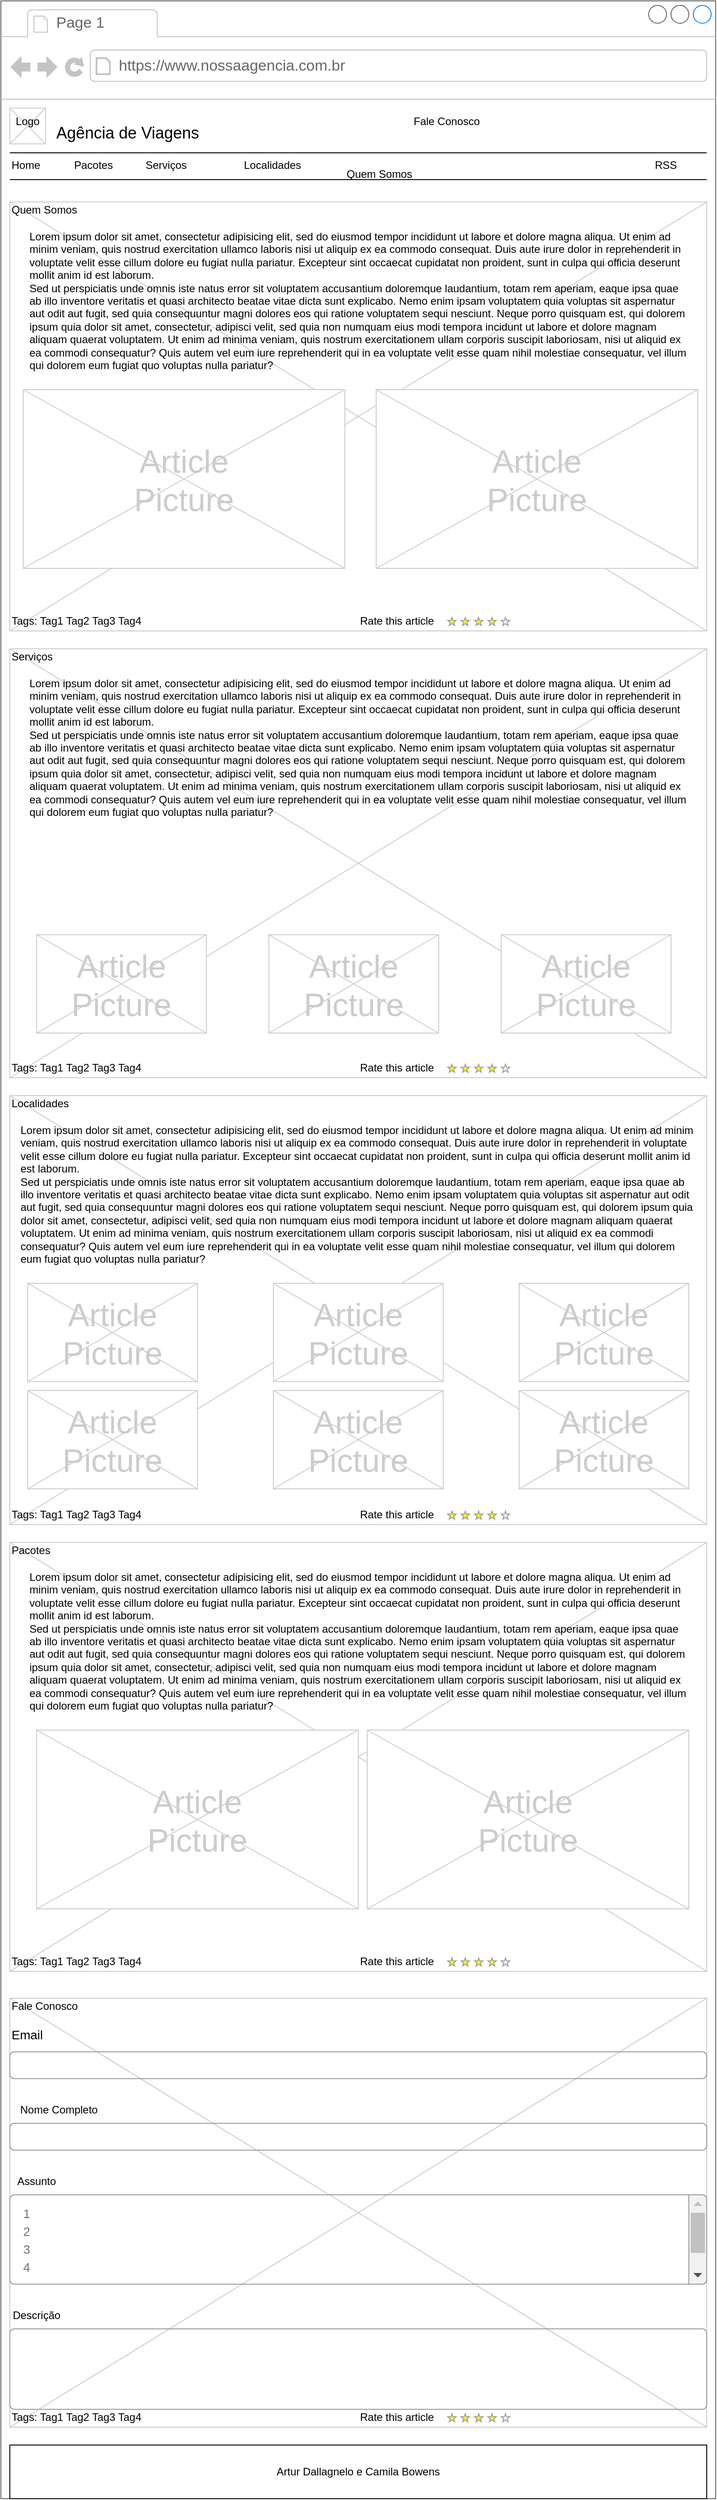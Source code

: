 <mxfile version="13.1.1" type="device"><diagram name="Page-1" id="f1b7ffb7-ca1e-a977-7cf5-a751b3c06c05"><mxGraphModel dx="1021" dy="1698" grid="1" gridSize="10" guides="1" tooltips="1" connect="1" arrows="1" fold="1" page="1" pageScale="1" pageWidth="826" pageHeight="1169" background="#ffffff" math="0" shadow="0"><root><mxCell id="0"/><mxCell id="1" parent="0"/><mxCell id="TnCzA3FgVBJkRI9_HnAj-66" value="" style="strokeWidth=1;shadow=0;dashed=0;align=center;html=1;shape=mxgraph.mockup.containers.browserWindow;rSize=0;strokeColor=#666666;strokeColor2=#008cff;strokeColor3=#c4c4c4;mainText=,;recursiveResize=0;" vertex="1" parent="1"><mxGeometry x="70" y="-1110" width="800" height="2795" as="geometry"/></mxCell><mxCell id="TnCzA3FgVBJkRI9_HnAj-67" value="Page 1" style="strokeWidth=1;shadow=0;dashed=0;align=center;html=1;shape=mxgraph.mockup.containers.anchor;fontSize=17;fontColor=#666666;align=left;" vertex="1" parent="TnCzA3FgVBJkRI9_HnAj-66"><mxGeometry x="60" y="12" width="110" height="26" as="geometry"/></mxCell><mxCell id="TnCzA3FgVBJkRI9_HnAj-68" value="https://www.nossaagencia.com.br" style="strokeWidth=1;shadow=0;dashed=0;align=center;html=1;shape=mxgraph.mockup.containers.anchor;rSize=0;fontSize=17;fontColor=#666666;align=left;" vertex="1" parent="TnCzA3FgVBJkRI9_HnAj-66"><mxGeometry x="130" y="60" width="250" height="26" as="geometry"/></mxCell><mxCell id="TnCzA3FgVBJkRI9_HnAj-69" value="" style="verticalLabelPosition=bottom;verticalAlign=top;strokeWidth=1;shape=mxgraph.mockup.graphics.iconGrid;strokeColor=#CCCCCC;gridSize=1,1;" vertex="1" parent="TnCzA3FgVBJkRI9_HnAj-66"><mxGeometry x="10" y="225" width="780" height="480" as="geometry"/></mxCell><mxCell id="TnCzA3FgVBJkRI9_HnAj-70" value="Agência de Viagens" style="text;spacingTop=-5;fontSize=18;fontStyle=0" vertex="1" parent="TnCzA3FgVBJkRI9_HnAj-66"><mxGeometry x="60" y="135" width="230" height="20" as="geometry"/></mxCell><mxCell id="TnCzA3FgVBJkRI9_HnAj-71" value="" style="line;strokeWidth=1" vertex="1" parent="TnCzA3FgVBJkRI9_HnAj-66"><mxGeometry x="10" y="165" width="780" height="10" as="geometry"/></mxCell><mxCell id="TnCzA3FgVBJkRI9_HnAj-72" value="" style="line;strokeWidth=1" vertex="1" parent="TnCzA3FgVBJkRI9_HnAj-66"><mxGeometry x="10" y="195" width="780" height="10" as="geometry"/></mxCell><mxCell id="TnCzA3FgVBJkRI9_HnAj-73" value="Home" style="text;spacingTop=-5;" vertex="1" parent="TnCzA3FgVBJkRI9_HnAj-66"><mxGeometry x="10" y="175.0" width="30" height="20" as="geometry"/></mxCell><mxCell id="TnCzA3FgVBJkRI9_HnAj-74" value="Quem Somos" style="text;spacingTop=-5;" vertex="1" parent="TnCzA3FgVBJkRI9_HnAj-66"><mxGeometry x="385.0" y="185.0" width="30" height="20" as="geometry"/></mxCell><mxCell id="TnCzA3FgVBJkRI9_HnAj-75" value="Serviços" style="text;spacingTop=-5;" vertex="1" parent="TnCzA3FgVBJkRI9_HnAj-66"><mxGeometry x="160.0" y="175.0" width="30" height="20" as="geometry"/></mxCell><mxCell id="TnCzA3FgVBJkRI9_HnAj-76" value="Localidades" style="text;spacingTop=-5;" vertex="1" parent="TnCzA3FgVBJkRI9_HnAj-66"><mxGeometry x="270.0" y="175.0" width="30" height="20" as="geometry"/></mxCell><mxCell id="TnCzA3FgVBJkRI9_HnAj-77" value="Pacotes" style="text;spacingTop=-5;" vertex="1" parent="TnCzA3FgVBJkRI9_HnAj-66"><mxGeometry x="80.0" y="175.0" width="30" height="20" as="geometry"/></mxCell><mxCell id="TnCzA3FgVBJkRI9_HnAj-78" value="Fale Conosco" style="text;spacingTop=-5;" vertex="1" parent="TnCzA3FgVBJkRI9_HnAj-66"><mxGeometry x="460.0" y="126.0" width="30" height="20" as="geometry"/></mxCell><mxCell id="TnCzA3FgVBJkRI9_HnAj-79" value="Quem Somos" style="text;spacingTop=-5;" vertex="1" parent="TnCzA3FgVBJkRI9_HnAj-66"><mxGeometry x="10" y="225" width="30" height="20" as="geometry"/></mxCell><mxCell id="TnCzA3FgVBJkRI9_HnAj-80" value="Lorem ipsum dolor sit amet, consectetur adipisicing elit, sed do eiusmod tempor incididunt ut labore et dolore magna aliqua. Ut enim ad minim veniam, quis nostrud exercitation ullamco laboris nisi ut aliquip ex ea commodo consequat. Duis aute irure dolor in reprehenderit in voluptate velit esse cillum dolore eu fugiat nulla pariatur. Excepteur sint occaecat cupidatat non proident, sunt in culpa qui officia deserunt mollit anim id est laborum.&#10;Sed ut perspiciatis unde omnis iste natus error sit voluptatem accusantium doloremque laudantium, totam rem aperiam, eaque ipsa quae ab illo inventore veritatis et quasi architecto beatae vitae dicta sunt explicabo. Nemo enim ipsam voluptatem quia voluptas sit aspernatur aut odit aut fugit, sed quia consequuntur magni dolores eos qui ratione voluptatem sequi nesciunt. Neque porro quisquam est, qui dolorem ipsum quia dolor sit amet, consectetur, adipisci velit, sed quia non numquam eius modi tempora incidunt ut labore et dolore magnam aliquam quaerat voluptatem. Ut enim ad minima veniam, quis nostrum exercitationem ullam corporis suscipit laboriosam, nisi ut aliquid ex ea commodi consequatur? Quis autem vel eum iure reprehenderit qui in ea voluptate velit esse quam nihil molestiae consequatur, vel illum qui dolorem eum fugiat quo voluptas nulla pariatur?" style="text;spacingTop=-5;whiteSpace=wrap;align=left" vertex="1" parent="TnCzA3FgVBJkRI9_HnAj-66"><mxGeometry x="30" y="255" width="740" height="250" as="geometry"/></mxCell><mxCell id="TnCzA3FgVBJkRI9_HnAj-81" value="RSS" style="text;spacingTop=-5;" vertex="1" parent="TnCzA3FgVBJkRI9_HnAj-66"><mxGeometry x="730" y="175.0" width="30" height="20" as="geometry"/></mxCell><mxCell id="TnCzA3FgVBJkRI9_HnAj-82" value="" style="verticalLabelPosition=bottom;verticalAlign=top;strokeWidth=1;shape=mxgraph.mockup.graphics.iconGrid;strokeColor=#CCCCCC;gridSize=1,1;" vertex="1" parent="TnCzA3FgVBJkRI9_HnAj-66"><mxGeometry x="10" y="120" width="40" height="40" as="geometry"/></mxCell><mxCell id="TnCzA3FgVBJkRI9_HnAj-83" value="Logo&#10;" style="text;spacingTop=-5;align=center" vertex="1" parent="TnCzA3FgVBJkRI9_HnAj-66"><mxGeometry x="10" y="126" width="40" height="40" as="geometry"/></mxCell><mxCell id="TnCzA3FgVBJkRI9_HnAj-84" value="" style="verticalLabelPosition=bottom;verticalAlign=top;strokeWidth=1;shape=mxgraph.mockup.graphics.iconGrid;strokeColor=#CCCCCC;gridSize=1,1;" vertex="1" parent="TnCzA3FgVBJkRI9_HnAj-66"><mxGeometry x="25" y="435" width="360" height="200" as="geometry"/></mxCell><mxCell id="TnCzA3FgVBJkRI9_HnAj-85" value="Article&#10;Picture" style="text;spacingTop=-5;align=center;verticalAlign=middle;fontSize=36;fontColor=#CCCCCC" vertex="1" parent="TnCzA3FgVBJkRI9_HnAj-66"><mxGeometry x="25" y="435" width="360" height="200" as="geometry"/></mxCell><mxCell id="TnCzA3FgVBJkRI9_HnAj-86" value="" style="verticalLabelPosition=bottom;verticalAlign=top;strokeWidth=1;shape=mxgraph.mockup.graphics.iconGrid;strokeColor=#CCCCCC;gridSize=1,1;" vertex="1" parent="TnCzA3FgVBJkRI9_HnAj-66"><mxGeometry x="10" y="725" width="780" height="480" as="geometry"/></mxCell><mxCell id="TnCzA3FgVBJkRI9_HnAj-87" value="Serviços" style="text;spacingTop=-5;" vertex="1" parent="TnCzA3FgVBJkRI9_HnAj-66"><mxGeometry x="10" y="725" width="30" height="20" as="geometry"/></mxCell><mxCell id="TnCzA3FgVBJkRI9_HnAj-88" value="Lorem ipsum dolor sit amet, consectetur adipisicing elit, sed do eiusmod tempor incididunt ut labore et dolore magna aliqua. Ut enim ad minim veniam, quis nostrud exercitation ullamco laboris nisi ut aliquip ex ea commodo consequat. Duis aute irure dolor in reprehenderit in voluptate velit esse cillum dolore eu fugiat nulla pariatur. Excepteur sint occaecat cupidatat non proident, sunt in culpa qui officia deserunt mollit anim id est laborum.&#10;Sed ut perspiciatis unde omnis iste natus error sit voluptatem accusantium doloremque laudantium, totam rem aperiam, eaque ipsa quae ab illo inventore veritatis et quasi architecto beatae vitae dicta sunt explicabo. Nemo enim ipsam voluptatem quia voluptas sit aspernatur aut odit aut fugit, sed quia consequuntur magni dolores eos qui ratione voluptatem sequi nesciunt. Neque porro quisquam est, qui dolorem ipsum quia dolor sit amet, consectetur, adipisci velit, sed quia non numquam eius modi tempora incidunt ut labore et dolore magnam aliquam quaerat voluptatem. Ut enim ad minima veniam, quis nostrum exercitationem ullam corporis suscipit laboriosam, nisi ut aliquid ex ea commodi consequatur? Quis autem vel eum iure reprehenderit qui in ea voluptate velit esse quam nihil molestiae consequatur, vel illum qui dolorem eum fugiat quo voluptas nulla pariatur?" style="text;spacingTop=-5;whiteSpace=wrap;align=left" vertex="1" parent="TnCzA3FgVBJkRI9_HnAj-66"><mxGeometry x="30" y="755" width="740" height="250" as="geometry"/></mxCell><mxCell id="TnCzA3FgVBJkRI9_HnAj-89" value="" style="verticalLabelPosition=bottom;verticalAlign=top;strokeWidth=1;shape=mxgraph.mockup.graphics.iconGrid;strokeColor=#CCCCCC;gridSize=1,1;" vertex="1" parent="TnCzA3FgVBJkRI9_HnAj-66"><mxGeometry x="10" y="1225" width="780" height="480" as="geometry"/></mxCell><mxCell id="TnCzA3FgVBJkRI9_HnAj-90" value="Localidades" style="text;spacingTop=-5;" vertex="1" parent="TnCzA3FgVBJkRI9_HnAj-66"><mxGeometry x="10" y="1225" width="30" height="20" as="geometry"/></mxCell><mxCell id="TnCzA3FgVBJkRI9_HnAj-91" value="Lorem ipsum dolor sit amet, consectetur adipisicing elit, sed do eiusmod tempor incididunt ut labore et dolore magna aliqua. Ut enim ad minim veniam, quis nostrud exercitation ullamco laboris nisi ut aliquip ex ea commodo consequat. Duis aute irure dolor in reprehenderit in voluptate velit esse cillum dolore eu fugiat nulla pariatur. Excepteur sint occaecat cupidatat non proident, sunt in culpa qui officia deserunt mollit anim id est laborum.&#10;Sed ut perspiciatis unde omnis iste natus error sit voluptatem accusantium doloremque laudantium, totam rem aperiam, eaque ipsa quae ab illo inventore veritatis et quasi architecto beatae vitae dicta sunt explicabo. Nemo enim ipsam voluptatem quia voluptas sit aspernatur aut odit aut fugit, sed quia consequuntur magni dolores eos qui ratione voluptatem sequi nesciunt. Neque porro quisquam est, qui dolorem ipsum quia dolor sit amet, consectetur, adipisci velit, sed quia non numquam eius modi tempora incidunt ut labore et dolore magnam aliquam quaerat voluptatem. Ut enim ad minima veniam, quis nostrum exercitationem ullam corporis suscipit laboriosam, nisi ut aliquid ex ea commodi consequatur? Quis autem vel eum iure reprehenderit qui in ea voluptate velit esse quam nihil molestiae consequatur, vel illum qui dolorem eum fugiat quo voluptas nulla pariatur?" style="text;spacingTop=-5;whiteSpace=wrap;align=left" vertex="1" parent="TnCzA3FgVBJkRI9_HnAj-66"><mxGeometry x="20" y="1255" width="760" height="250" as="geometry"/></mxCell><mxCell id="TnCzA3FgVBJkRI9_HnAj-92" value="" style="verticalLabelPosition=bottom;verticalAlign=top;strokeWidth=1;shape=mxgraph.mockup.misc.rating;strokeColor=#999999;fillColor=#ffff00;emptyFillColor=#ffffff;grade=4;ratingScale=5;ratingStyle=star;" vertex="1" parent="TnCzA3FgVBJkRI9_HnAj-66"><mxGeometry x="500" y="690.0" width="77.5" height="10" as="geometry"/></mxCell><mxCell id="TnCzA3FgVBJkRI9_HnAj-93" value="Rate this article" style="text;spacingTop=-5;" vertex="1" parent="TnCzA3FgVBJkRI9_HnAj-66"><mxGeometry x="400.0" y="685.0" width="30" height="20" as="geometry"/></mxCell><mxCell id="TnCzA3FgVBJkRI9_HnAj-94" value="" style="verticalLabelPosition=bottom;verticalAlign=top;strokeWidth=1;shape=mxgraph.mockup.misc.rating;strokeColor=#999999;fillColor=#ffff00;emptyFillColor=#ffffff;grade=4;ratingScale=5;ratingStyle=star;" vertex="1" parent="TnCzA3FgVBJkRI9_HnAj-66"><mxGeometry x="500" y="1190" width="77.5" height="10" as="geometry"/></mxCell><mxCell id="TnCzA3FgVBJkRI9_HnAj-95" value="Rate this article" style="text;spacingTop=-5;" vertex="1" parent="TnCzA3FgVBJkRI9_HnAj-66"><mxGeometry x="400.0" y="1185" width="30" height="20" as="geometry"/></mxCell><mxCell id="TnCzA3FgVBJkRI9_HnAj-96" value="" style="verticalLabelPosition=bottom;verticalAlign=top;strokeWidth=1;shape=mxgraph.mockup.misc.rating;strokeColor=#999999;fillColor=#ffff00;emptyFillColor=#ffffff;grade=4;ratingScale=5;ratingStyle=star;" vertex="1" parent="TnCzA3FgVBJkRI9_HnAj-66"><mxGeometry x="500.0" y="1690.0" width="77.5" height="10" as="geometry"/></mxCell><mxCell id="TnCzA3FgVBJkRI9_HnAj-97" value="Rate this article" style="text;spacingTop=-5;" vertex="1" parent="TnCzA3FgVBJkRI9_HnAj-66"><mxGeometry x="400.0" y="1685.0" width="30" height="20" as="geometry"/></mxCell><mxCell id="TnCzA3FgVBJkRI9_HnAj-98" value="Tags: Tag1 Tag2 Tag3 Tag4" style="text;spacingTop=-5;" vertex="1" parent="TnCzA3FgVBJkRI9_HnAj-66"><mxGeometry x="10" y="685.0" width="210" height="20" as="geometry"/></mxCell><mxCell id="TnCzA3FgVBJkRI9_HnAj-99" value="Tags: Tag1 Tag2 Tag3 Tag4" style="text;spacingTop=-5;" vertex="1" parent="TnCzA3FgVBJkRI9_HnAj-66"><mxGeometry x="10" y="1185" width="210" height="20" as="geometry"/></mxCell><mxCell id="TnCzA3FgVBJkRI9_HnAj-100" value="Tags: Tag1 Tag2 Tag3 Tag4" style="text;spacingTop=-5;" vertex="1" parent="TnCzA3FgVBJkRI9_HnAj-66"><mxGeometry x="10" y="1685.0" width="210" height="20" as="geometry"/></mxCell><mxCell id="TnCzA3FgVBJkRI9_HnAj-101" value="" style="verticalLabelPosition=bottom;verticalAlign=top;strokeWidth=1;shape=mxgraph.mockup.graphics.iconGrid;strokeColor=#CCCCCC;gridSize=1,1;" vertex="1" parent="TnCzA3FgVBJkRI9_HnAj-66"><mxGeometry x="10" y="1725" width="780" height="480" as="geometry"/></mxCell><mxCell id="TnCzA3FgVBJkRI9_HnAj-102" value="Pacotes" style="text;spacingTop=-5;" vertex="1" parent="TnCzA3FgVBJkRI9_HnAj-66"><mxGeometry x="10" y="1725" width="30" height="20" as="geometry"/></mxCell><mxCell id="TnCzA3FgVBJkRI9_HnAj-103" value="Lorem ipsum dolor sit amet, consectetur adipisicing elit, sed do eiusmod tempor incididunt ut labore et dolore magna aliqua. Ut enim ad minim veniam, quis nostrud exercitation ullamco laboris nisi ut aliquip ex ea commodo consequat. Duis aute irure dolor in reprehenderit in voluptate velit esse cillum dolore eu fugiat nulla pariatur. Excepteur sint occaecat cupidatat non proident, sunt in culpa qui officia deserunt mollit anim id est laborum.&#10;Sed ut perspiciatis unde omnis iste natus error sit voluptatem accusantium doloremque laudantium, totam rem aperiam, eaque ipsa quae ab illo inventore veritatis et quasi architecto beatae vitae dicta sunt explicabo. Nemo enim ipsam voluptatem quia voluptas sit aspernatur aut odit aut fugit, sed quia consequuntur magni dolores eos qui ratione voluptatem sequi nesciunt. Neque porro quisquam est, qui dolorem ipsum quia dolor sit amet, consectetur, adipisci velit, sed quia non numquam eius modi tempora incidunt ut labore et dolore magnam aliquam quaerat voluptatem. Ut enim ad minima veniam, quis nostrum exercitationem ullam corporis suscipit laboriosam, nisi ut aliquid ex ea commodi consequatur? Quis autem vel eum iure reprehenderit qui in ea voluptate velit esse quam nihil molestiae consequatur, vel illum qui dolorem eum fugiat quo voluptas nulla pariatur?" style="text;spacingTop=-5;whiteSpace=wrap;align=left" vertex="1" parent="TnCzA3FgVBJkRI9_HnAj-66"><mxGeometry x="30" y="1755" width="740" height="250" as="geometry"/></mxCell><mxCell id="TnCzA3FgVBJkRI9_HnAj-104" value="" style="verticalLabelPosition=bottom;verticalAlign=top;strokeWidth=1;shape=mxgraph.mockup.graphics.iconGrid;strokeColor=#CCCCCC;gridSize=1,1;" vertex="1" parent="TnCzA3FgVBJkRI9_HnAj-66"><mxGeometry x="40" y="1935" width="360" height="200" as="geometry"/></mxCell><mxCell id="TnCzA3FgVBJkRI9_HnAj-105" value="Article&#10;Picture" style="text;spacingTop=-5;align=center;verticalAlign=middle;fontSize=36;fontColor=#CCCCCC" vertex="1" parent="TnCzA3FgVBJkRI9_HnAj-66"><mxGeometry x="40" y="1935" width="360" height="200" as="geometry"/></mxCell><mxCell id="TnCzA3FgVBJkRI9_HnAj-106" value="" style="verticalLabelPosition=bottom;verticalAlign=top;strokeWidth=1;shape=mxgraph.mockup.misc.rating;strokeColor=#999999;fillColor=#ffff00;emptyFillColor=#ffffff;grade=4;ratingScale=5;ratingStyle=star;" vertex="1" parent="TnCzA3FgVBJkRI9_HnAj-66"><mxGeometry x="500.0" y="2190" width="77.5" height="10" as="geometry"/></mxCell><mxCell id="TnCzA3FgVBJkRI9_HnAj-107" value="Rate this article" style="text;spacingTop=-5;" vertex="1" parent="TnCzA3FgVBJkRI9_HnAj-66"><mxGeometry x="400.0" y="2185" width="30" height="20" as="geometry"/></mxCell><mxCell id="TnCzA3FgVBJkRI9_HnAj-108" value="Tags: Tag1 Tag2 Tag3 Tag4" style="text;spacingTop=-5;" vertex="1" parent="TnCzA3FgVBJkRI9_HnAj-66"><mxGeometry x="10" y="2185" width="210" height="20" as="geometry"/></mxCell><mxCell id="TnCzA3FgVBJkRI9_HnAj-109" value="" style="verticalLabelPosition=bottom;verticalAlign=top;strokeWidth=1;shape=mxgraph.mockup.graphics.iconGrid;strokeColor=#CCCCCC;gridSize=1,1;" vertex="1" parent="TnCzA3FgVBJkRI9_HnAj-66"><mxGeometry x="10" y="2235" width="780" height="480" as="geometry"/></mxCell><mxCell id="TnCzA3FgVBJkRI9_HnAj-110" value="Fale Conosco" style="text;spacingTop=-5;" vertex="1" parent="TnCzA3FgVBJkRI9_HnAj-66"><mxGeometry x="10" y="2235" width="30" height="20" as="geometry"/></mxCell><mxCell id="TnCzA3FgVBJkRI9_HnAj-111" value="" style="verticalLabelPosition=bottom;verticalAlign=top;strokeWidth=1;shape=mxgraph.mockup.misc.rating;strokeColor=#999999;fillColor=#ffff00;emptyFillColor=#ffffff;grade=4;ratingScale=5;ratingStyle=star;" vertex="1" parent="TnCzA3FgVBJkRI9_HnAj-66"><mxGeometry x="500.0" y="2700" width="77.5" height="10" as="geometry"/></mxCell><mxCell id="TnCzA3FgVBJkRI9_HnAj-112" value="Rate this article" style="text;spacingTop=-5;" vertex="1" parent="TnCzA3FgVBJkRI9_HnAj-66"><mxGeometry x="400.0" y="2695" width="30" height="20" as="geometry"/></mxCell><mxCell id="TnCzA3FgVBJkRI9_HnAj-113" value="Tags: Tag1 Tag2 Tag3 Tag4" style="text;spacingTop=-5;" vertex="1" parent="TnCzA3FgVBJkRI9_HnAj-66"><mxGeometry x="10" y="2695" width="210" height="20" as="geometry"/></mxCell><mxCell id="TnCzA3FgVBJkRI9_HnAj-114" value="" style="verticalLabelPosition=bottom;verticalAlign=top;strokeWidth=1;shape=mxgraph.mockup.graphics.iconGrid;strokeColor=#CCCCCC;gridSize=1,1;" vertex="1" parent="TnCzA3FgVBJkRI9_HnAj-66"><mxGeometry x="420" y="435" width="360" height="200" as="geometry"/></mxCell><mxCell id="TnCzA3FgVBJkRI9_HnAj-115" value="Article&#10;Picture" style="text;spacingTop=-5;align=center;verticalAlign=middle;fontSize=36;fontColor=#CCCCCC" vertex="1" parent="TnCzA3FgVBJkRI9_HnAj-66"><mxGeometry x="420" y="435" width="360" height="200" as="geometry"/></mxCell><mxCell id="TnCzA3FgVBJkRI9_HnAj-116" value="" style="verticalLabelPosition=bottom;verticalAlign=top;strokeWidth=1;shape=mxgraph.mockup.graphics.iconGrid;strokeColor=#CCCCCC;gridSize=1,1;" vertex="1" parent="TnCzA3FgVBJkRI9_HnAj-66"><mxGeometry x="300" y="1045" width="190" height="110" as="geometry"/></mxCell><mxCell id="TnCzA3FgVBJkRI9_HnAj-117" value="" style="verticalLabelPosition=bottom;verticalAlign=top;strokeWidth=1;shape=mxgraph.mockup.graphics.iconGrid;strokeColor=#CCCCCC;gridSize=1,1;" vertex="1" parent="TnCzA3FgVBJkRI9_HnAj-66"><mxGeometry x="560" y="1045" width="190" height="110" as="geometry"/></mxCell><mxCell id="TnCzA3FgVBJkRI9_HnAj-118" value="" style="verticalLabelPosition=bottom;verticalAlign=top;strokeWidth=1;shape=mxgraph.mockup.graphics.iconGrid;strokeColor=#CCCCCC;gridSize=1,1;" vertex="1" parent="TnCzA3FgVBJkRI9_HnAj-66"><mxGeometry x="40" y="1045" width="190" height="110" as="geometry"/></mxCell><mxCell id="TnCzA3FgVBJkRI9_HnAj-119" value="Article&#10;Picture" style="text;spacingTop=-5;align=center;verticalAlign=middle;fontSize=36;fontColor=#CCCCCC" vertex="1" parent="TnCzA3FgVBJkRI9_HnAj-66"><mxGeometry x="60" y="1055" width="150" height="90" as="geometry"/></mxCell><mxCell id="TnCzA3FgVBJkRI9_HnAj-120" value="Article&#10;Picture" style="text;spacingTop=-5;align=center;verticalAlign=middle;fontSize=36;fontColor=#CCCCCC" vertex="1" parent="TnCzA3FgVBJkRI9_HnAj-66"><mxGeometry x="320" y="1055" width="150" height="90" as="geometry"/></mxCell><mxCell id="TnCzA3FgVBJkRI9_HnAj-121" value="Article&#10;Picture" style="text;spacingTop=-5;align=center;verticalAlign=middle;fontSize=36;fontColor=#CCCCCC" vertex="1" parent="TnCzA3FgVBJkRI9_HnAj-66"><mxGeometry x="580" y="1055" width="150" height="90" as="geometry"/></mxCell><mxCell id="TnCzA3FgVBJkRI9_HnAj-122" value="" style="verticalLabelPosition=bottom;verticalAlign=top;strokeWidth=1;shape=mxgraph.mockup.graphics.iconGrid;strokeColor=#CCCCCC;gridSize=1,1;" vertex="1" parent="TnCzA3FgVBJkRI9_HnAj-66"><mxGeometry x="30" y="1435" width="190" height="110" as="geometry"/></mxCell><mxCell id="TnCzA3FgVBJkRI9_HnAj-123" value="Article&#10;Picture" style="text;spacingTop=-5;align=center;verticalAlign=middle;fontSize=36;fontColor=#CCCCCC" vertex="1" parent="TnCzA3FgVBJkRI9_HnAj-66"><mxGeometry x="50" y="1445" width="150" height="90" as="geometry"/></mxCell><mxCell id="TnCzA3FgVBJkRI9_HnAj-124" value="" style="verticalLabelPosition=bottom;verticalAlign=top;strokeWidth=1;shape=mxgraph.mockup.graphics.iconGrid;strokeColor=#CCCCCC;gridSize=1,1;" vertex="1" parent="TnCzA3FgVBJkRI9_HnAj-66"><mxGeometry x="30" y="1555" width="190" height="110" as="geometry"/></mxCell><mxCell id="TnCzA3FgVBJkRI9_HnAj-125" value="Article&#10;Picture" style="text;spacingTop=-5;align=center;verticalAlign=middle;fontSize=36;fontColor=#CCCCCC" vertex="1" parent="TnCzA3FgVBJkRI9_HnAj-66"><mxGeometry x="50" y="1565" width="150" height="90" as="geometry"/></mxCell><mxCell id="TnCzA3FgVBJkRI9_HnAj-126" value="" style="verticalLabelPosition=bottom;verticalAlign=top;strokeWidth=1;shape=mxgraph.mockup.graphics.iconGrid;strokeColor=#CCCCCC;gridSize=1,1;" vertex="1" parent="TnCzA3FgVBJkRI9_HnAj-66"><mxGeometry x="305" y="1555" width="190" height="110" as="geometry"/></mxCell><mxCell id="TnCzA3FgVBJkRI9_HnAj-127" value="Article&#10;Picture" style="text;spacingTop=-5;align=center;verticalAlign=middle;fontSize=36;fontColor=#CCCCCC" vertex="1" parent="TnCzA3FgVBJkRI9_HnAj-66"><mxGeometry x="325" y="1565" width="150" height="90" as="geometry"/></mxCell><mxCell id="TnCzA3FgVBJkRI9_HnAj-128" value="" style="verticalLabelPosition=bottom;verticalAlign=top;strokeWidth=1;shape=mxgraph.mockup.graphics.iconGrid;strokeColor=#CCCCCC;gridSize=1,1;" vertex="1" parent="TnCzA3FgVBJkRI9_HnAj-66"><mxGeometry x="580" y="1555" width="190" height="110" as="geometry"/></mxCell><mxCell id="TnCzA3FgVBJkRI9_HnAj-129" value="Article&#10;Picture" style="text;spacingTop=-5;align=center;verticalAlign=middle;fontSize=36;fontColor=#CCCCCC" vertex="1" parent="TnCzA3FgVBJkRI9_HnAj-66"><mxGeometry x="600" y="1565" width="150" height="90" as="geometry"/></mxCell><mxCell id="TnCzA3FgVBJkRI9_HnAj-130" value="" style="verticalLabelPosition=bottom;verticalAlign=top;strokeWidth=1;shape=mxgraph.mockup.graphics.iconGrid;strokeColor=#CCCCCC;gridSize=1,1;" vertex="1" parent="TnCzA3FgVBJkRI9_HnAj-66"><mxGeometry x="580" y="1435" width="190" height="110" as="geometry"/></mxCell><mxCell id="TnCzA3FgVBJkRI9_HnAj-131" value="Article&#10;Picture" style="text;spacingTop=-5;align=center;verticalAlign=middle;fontSize=36;fontColor=#CCCCCC" vertex="1" parent="TnCzA3FgVBJkRI9_HnAj-66"><mxGeometry x="600" y="1445" width="150" height="90" as="geometry"/></mxCell><mxCell id="TnCzA3FgVBJkRI9_HnAj-132" value="" style="verticalLabelPosition=bottom;verticalAlign=top;strokeWidth=1;shape=mxgraph.mockup.graphics.iconGrid;strokeColor=#CCCCCC;gridSize=1,1;" vertex="1" parent="TnCzA3FgVBJkRI9_HnAj-66"><mxGeometry x="305" y="1435" width="190" height="110" as="geometry"/></mxCell><mxCell id="TnCzA3FgVBJkRI9_HnAj-133" value="Article&#10;Picture" style="text;spacingTop=-5;align=center;verticalAlign=middle;fontSize=36;fontColor=#CCCCCC" vertex="1" parent="TnCzA3FgVBJkRI9_HnAj-66"><mxGeometry x="325" y="1445" width="150" height="90" as="geometry"/></mxCell><mxCell id="TnCzA3FgVBJkRI9_HnAj-134" value="" style="verticalLabelPosition=bottom;verticalAlign=top;strokeWidth=1;shape=mxgraph.mockup.graphics.iconGrid;strokeColor=#CCCCCC;gridSize=1,1;" vertex="1" parent="TnCzA3FgVBJkRI9_HnAj-66"><mxGeometry x="410" y="1935" width="360" height="200" as="geometry"/></mxCell><mxCell id="TnCzA3FgVBJkRI9_HnAj-135" value="Article&#10;Picture" style="text;spacingTop=-5;align=center;verticalAlign=middle;fontSize=36;fontColor=#CCCCCC" vertex="1" parent="TnCzA3FgVBJkRI9_HnAj-66"><mxGeometry x="410" y="1935" width="360" height="200" as="geometry"/></mxCell><mxCell id="TnCzA3FgVBJkRI9_HnAj-136" value="Artur Dallagnelo e Camila Bowens" style="rounded=0;whiteSpace=wrap;html=1;" vertex="1" parent="TnCzA3FgVBJkRI9_HnAj-66"><mxGeometry x="10" y="2735" width="780" height="60" as="geometry"/></mxCell><mxCell id="TnCzA3FgVBJkRI9_HnAj-137" value="Email" style="fillColor=none;strokeColor=none;align=left;fontSize=14;" vertex="1" parent="TnCzA3FgVBJkRI9_HnAj-66"><mxGeometry x="10" y="2255" width="260" height="40" as="geometry"/></mxCell><mxCell id="TnCzA3FgVBJkRI9_HnAj-138" value="" style="html=1;shadow=0;dashed=0;shape=mxgraph.bootstrap.rrect;rSize=5;fillColor=none;strokeColor=#999999;align=left;spacing=15;fontSize=14;fontColor=#6C767D;" vertex="1" parent="TnCzA3FgVBJkRI9_HnAj-66"><mxGeometry x="10" y="2295" width="780" height="30" as="geometry"><mxPoint x="20" y="2190" as="offset"/></mxGeometry></mxCell><mxCell id="TnCzA3FgVBJkRI9_HnAj-140" value="" style="html=1;shadow=0;dashed=0;shape=mxgraph.bootstrap.rrect;rSize=5;fillColor=none;strokeColor=#999999;align=left;spacing=15;fontSize=14;fontColor=#6C767D;" vertex="1" parent="TnCzA3FgVBJkRI9_HnAj-66"><mxGeometry x="10" y="2375" width="780" height="30" as="geometry"><mxPoint x="20" y="2270" as="offset"/></mxGeometry></mxCell><mxCell id="TnCzA3FgVBJkRI9_HnAj-142" value="" style="html=1;shadow=0;dashed=0;shape=mxgraph.bootstrap.rrect;rSize=5;fillColor=none;strokeColor=#999999;align=left;spacing=15;fontSize=14;fontColor=#6C767D;" vertex="1" parent="TnCzA3FgVBJkRI9_HnAj-66"><mxGeometry x="10" y="2455" width="780" height="100" as="geometry"><mxPoint x="20" y="2350" as="offset"/></mxGeometry></mxCell><mxCell id="TnCzA3FgVBJkRI9_HnAj-143" value="" style="html=1;shadow=0;dashed=0;shape=mxgraph.bootstrap.rightButton;rSize=5;fillColor=#F1F1F1;strokeColor=#999999;" vertex="1" parent="TnCzA3FgVBJkRI9_HnAj-142"><mxGeometry x="1" width="20" height="100" relative="1" as="geometry"><mxPoint x="-20" as="offset"/></mxGeometry></mxCell><mxCell id="TnCzA3FgVBJkRI9_HnAj-144" value="" style="fillColor=#C1C1C1;strokeColor=none;" vertex="1" parent="TnCzA3FgVBJkRI9_HnAj-143"><mxGeometry width="16" height="45" relative="1" as="geometry"><mxPoint x="2" y="20" as="offset"/></mxGeometry></mxCell><mxCell id="TnCzA3FgVBJkRI9_HnAj-145" value="" style="shape=triangle;direction=north;fillColor=#C1C1C1;strokeColor=none;perimeter=none;" vertex="1" parent="TnCzA3FgVBJkRI9_HnAj-143"><mxGeometry width="10" height="5" relative="1" as="geometry"><mxPoint x="5" y="7.5" as="offset"/></mxGeometry></mxCell><mxCell id="TnCzA3FgVBJkRI9_HnAj-146" value="" style="shape=triangle;direction=south;fillColor=#505050;strokeColor=none;perimeter=none;" vertex="1" parent="TnCzA3FgVBJkRI9_HnAj-143"><mxGeometry y="1" width="10" height="5" relative="1" as="geometry"><mxPoint x="5" y="-12.5" as="offset"/></mxGeometry></mxCell><mxCell id="TnCzA3FgVBJkRI9_HnAj-147" value="1" style="fillColor=none;strokeColor=none;align=left;spacing=15;fontSize=14;fontColor=#6C767D;" vertex="1" parent="TnCzA3FgVBJkRI9_HnAj-142"><mxGeometry width="780" height="20" relative="1" as="geometry"><mxPoint y="10" as="offset"/></mxGeometry></mxCell><mxCell id="TnCzA3FgVBJkRI9_HnAj-148" value="2" style="fillColor=none;strokeColor=none;align=left;spacing=15;fontSize=14;fontColor=#6C767D;" vertex="1" parent="TnCzA3FgVBJkRI9_HnAj-142"><mxGeometry width="780" height="20" relative="1" as="geometry"><mxPoint y="30" as="offset"/></mxGeometry></mxCell><mxCell id="TnCzA3FgVBJkRI9_HnAj-149" value="3" style="fillColor=none;strokeColor=none;align=left;spacing=15;fontSize=14;fontColor=#6C767D;" vertex="1" parent="TnCzA3FgVBJkRI9_HnAj-142"><mxGeometry width="780" height="20" relative="1" as="geometry"><mxPoint y="50" as="offset"/></mxGeometry></mxCell><mxCell id="TnCzA3FgVBJkRI9_HnAj-150" value="4" style="fillColor=none;strokeColor=none;align=left;spacing=15;fontSize=14;fontColor=#6C767D;" vertex="1" parent="TnCzA3FgVBJkRI9_HnAj-142"><mxGeometry width="780" height="20" relative="1" as="geometry"><mxPoint y="70" as="offset"/></mxGeometry></mxCell><mxCell id="TnCzA3FgVBJkRI9_HnAj-152" value="" style="html=1;shadow=0;dashed=0;shape=mxgraph.bootstrap.rrect;rSize=5;fillColor=none;strokeColor=#999999;align=left;spacing=15;fontSize=14;fontColor=#6C767D;" vertex="1" parent="TnCzA3FgVBJkRI9_HnAj-66"><mxGeometry x="10" y="2605" width="780" height="90" as="geometry"><mxPoint x="20" y="2500" as="offset"/></mxGeometry></mxCell><mxCell id="TnCzA3FgVBJkRI9_HnAj-155" value="Nome Completo" style="text;html=1;strokeColor=none;fillColor=none;align=center;verticalAlign=middle;whiteSpace=wrap;rounded=0;" vertex="1" parent="TnCzA3FgVBJkRI9_HnAj-66"><mxGeometry x="10" y="2350" width="110" height="20" as="geometry"/></mxCell><mxCell id="TnCzA3FgVBJkRI9_HnAj-156" value="Descrição" style="text;html=1;strokeColor=none;fillColor=none;align=center;verticalAlign=middle;whiteSpace=wrap;rounded=0;" vertex="1" parent="TnCzA3FgVBJkRI9_HnAj-66"><mxGeometry x="20" y="2580" width="40" height="20" as="geometry"/></mxCell><mxCell id="TnCzA3FgVBJkRI9_HnAj-157" value="Assunto" style="text;html=1;strokeColor=none;fillColor=none;align=center;verticalAlign=middle;whiteSpace=wrap;rounded=0;" vertex="1" parent="TnCzA3FgVBJkRI9_HnAj-66"><mxGeometry x="20" y="2430" width="40" height="20" as="geometry"/></mxCell></root></mxGraphModel></diagram></mxfile>